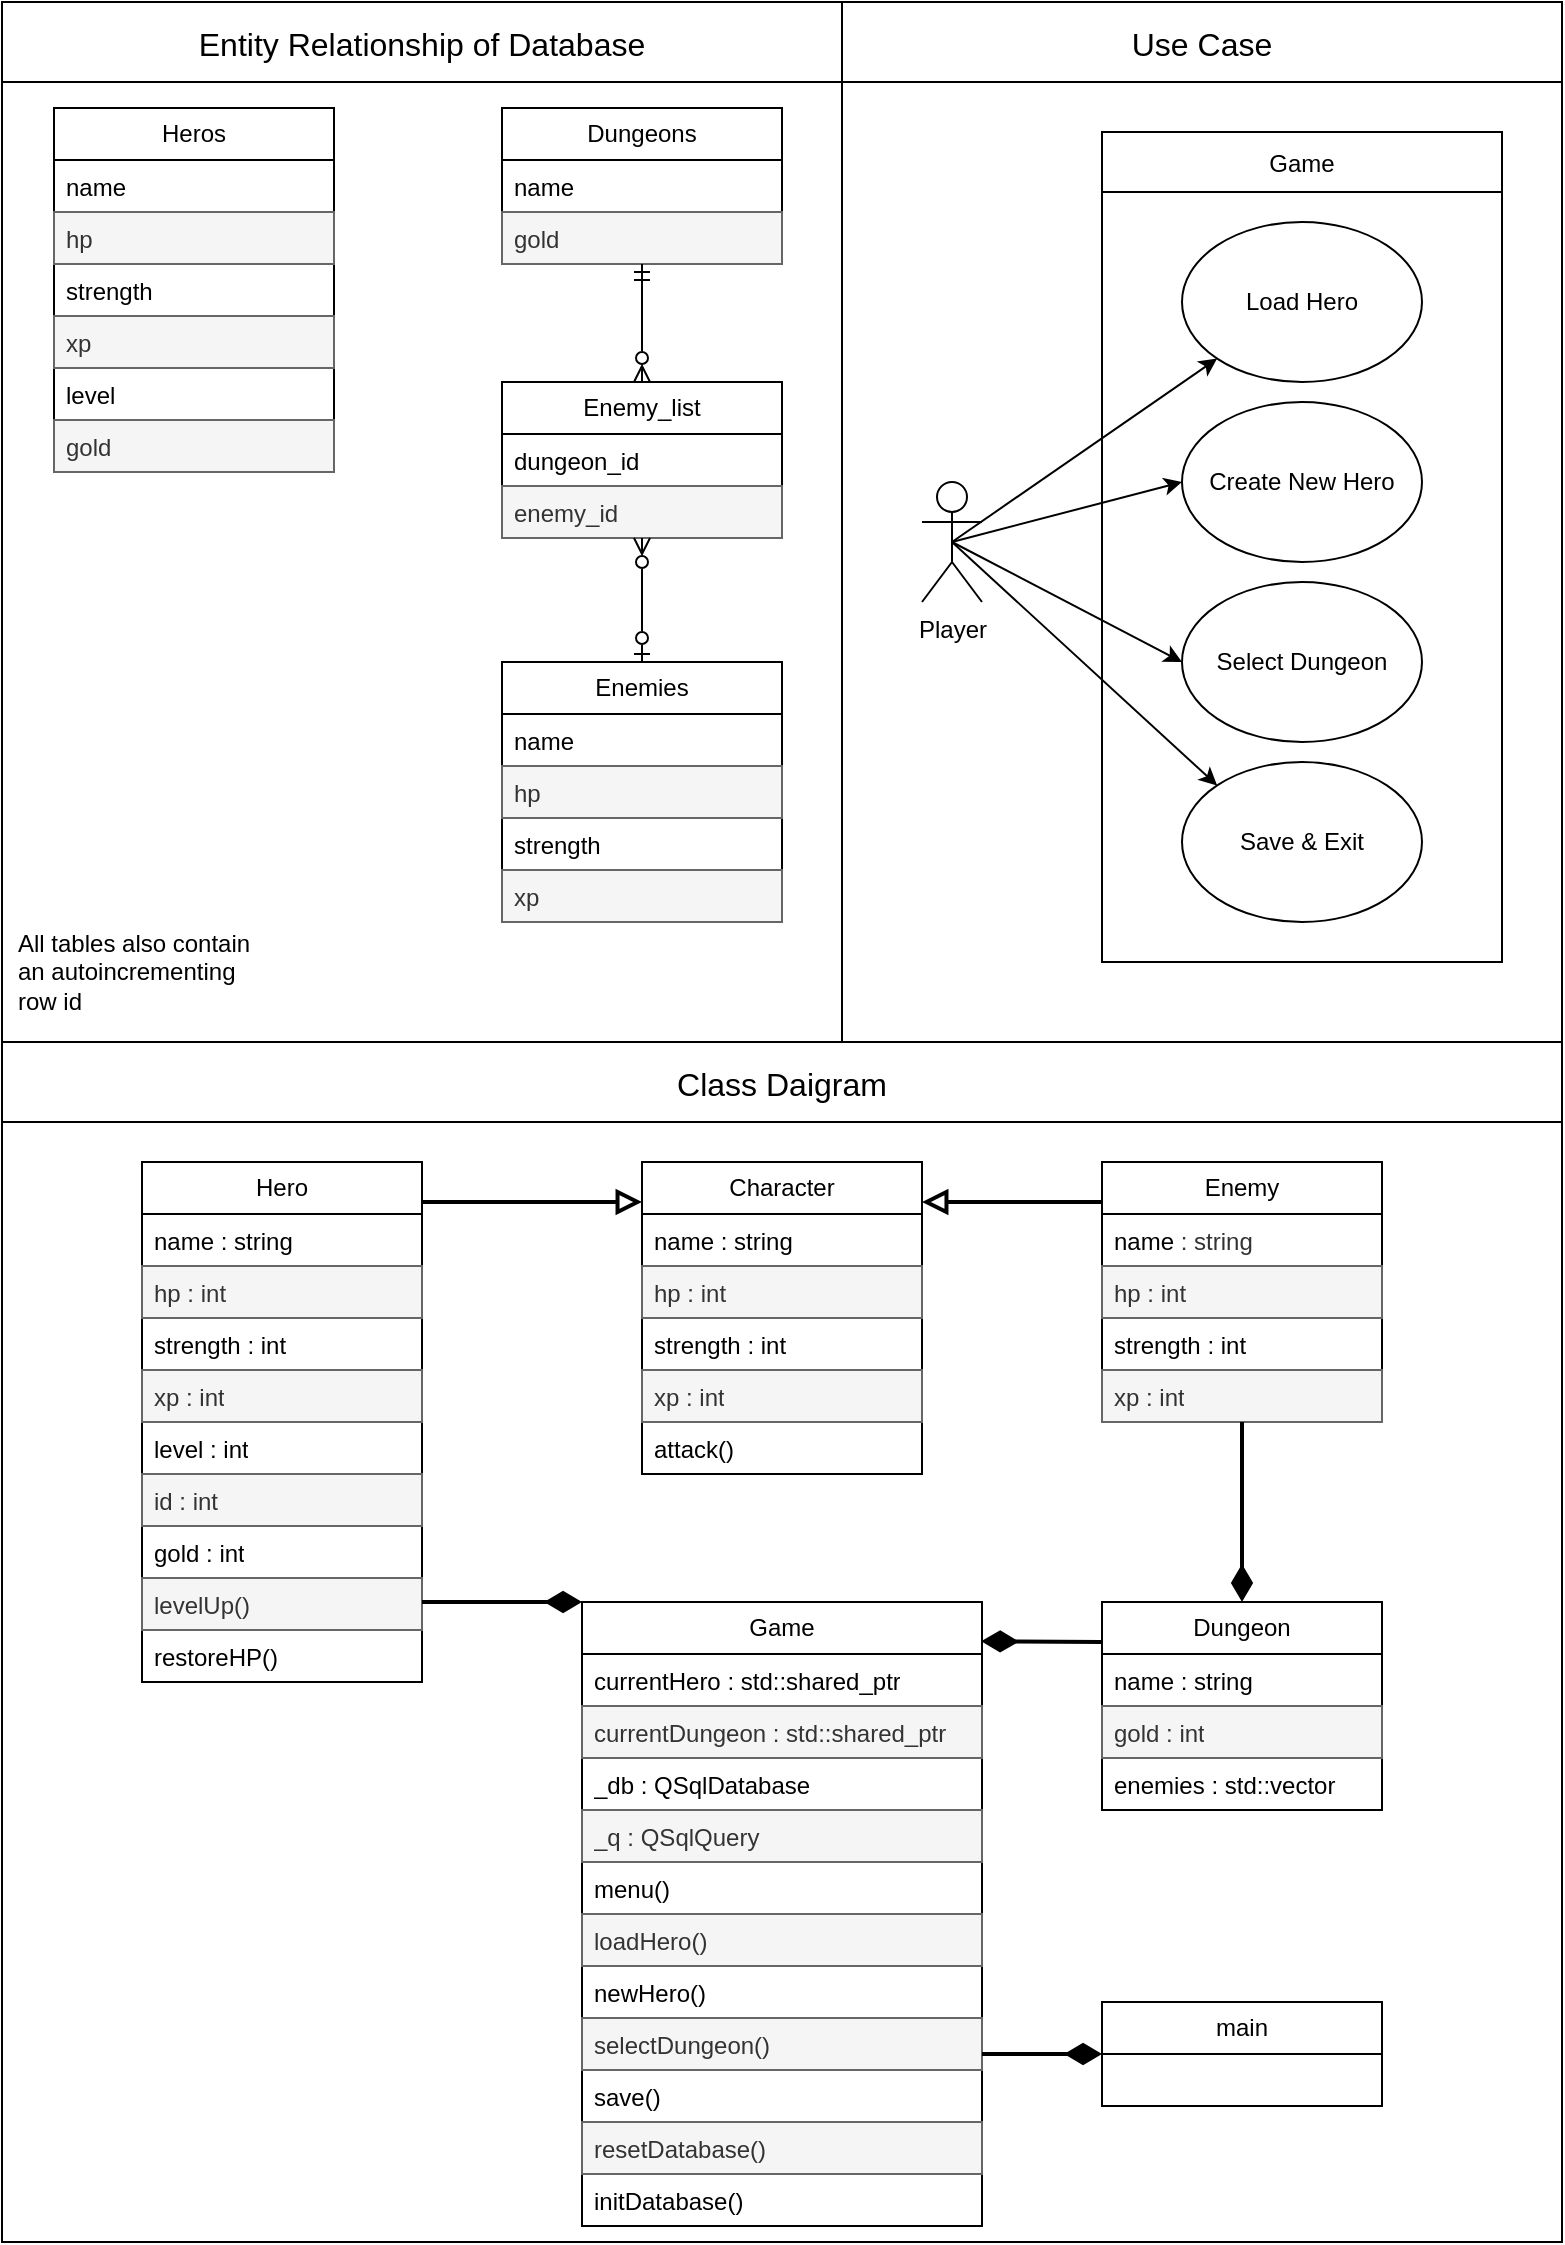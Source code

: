 <mxfile version="24.2.5" type="device">
  <diagram name="Page-1" id="b5b7bab2-c9e2-2cf4-8b2a-24fd1a2a6d21">
    <mxGraphModel dx="989" dy="619" grid="1" gridSize="10" guides="1" tooltips="1" connect="1" arrows="1" fold="1" page="1" pageScale="1" pageWidth="827" pageHeight="1169" background="none" math="0" shadow="0">
      <root>
        <mxCell id="0" />
        <mxCell id="1" parent="0" />
        <mxCell id="keCxKg6TDDwjZgesL6dW-48" value="Entity Relationship of Database" style="swimlane;startSize=40;fontStyle=0;fillColor=none;fontSize=16;" parent="1" vertex="1">
          <mxGeometry x="24" y="20" width="420" height="520" as="geometry">
            <mxRectangle x="60" y="50" width="140" height="30" as="alternateBounds" />
          </mxGeometry>
        </mxCell>
        <mxCell id="keCxKg6TDDwjZgesL6dW-62" value="Heros" style="swimlane;fontStyle=0;childLayout=stackLayout;horizontal=1;startSize=26;fillColor=none;horizontalStack=0;resizeParent=1;resizeParentMax=0;resizeLast=0;collapsible=1;marginBottom=0;whiteSpace=wrap;html=1;" parent="keCxKg6TDDwjZgesL6dW-48" vertex="1">
          <mxGeometry x="26" y="53" width="140" height="182" as="geometry">
            <mxRectangle x="57" y="50" width="100" height="30" as="alternateBounds" />
          </mxGeometry>
        </mxCell>
        <mxCell id="keCxKg6TDDwjZgesL6dW-63" value="name" style="text;strokeColor=none;fillColor=none;align=left;verticalAlign=top;spacingLeft=4;spacingRight=4;overflow=hidden;rotatable=0;points=[[0,0.5],[1,0.5]];portConstraint=eastwest;whiteSpace=wrap;html=1;" parent="keCxKg6TDDwjZgesL6dW-62" vertex="1">
          <mxGeometry y="26" width="140" height="26" as="geometry" />
        </mxCell>
        <mxCell id="keCxKg6TDDwjZgesL6dW-66" value="hp" style="text;strokeColor=#666666;fillColor=#f5f5f5;align=left;verticalAlign=top;spacingLeft=4;spacingRight=4;overflow=hidden;rotatable=0;points=[[0,0.5],[1,0.5]];portConstraint=eastwest;whiteSpace=wrap;html=1;fontColor=#333333;" parent="keCxKg6TDDwjZgesL6dW-62" vertex="1">
          <mxGeometry y="52" width="140" height="26" as="geometry" />
        </mxCell>
        <mxCell id="keCxKg6TDDwjZgesL6dW-67" value="strength" style="text;strokeColor=none;fillColor=none;align=left;verticalAlign=top;spacingLeft=4;spacingRight=4;overflow=hidden;rotatable=0;points=[[0,0.5],[1,0.5]];portConstraint=eastwest;whiteSpace=wrap;html=1;" parent="keCxKg6TDDwjZgesL6dW-62" vertex="1">
          <mxGeometry y="78" width="140" height="26" as="geometry" />
        </mxCell>
        <mxCell id="keCxKg6TDDwjZgesL6dW-64" value="xp" style="text;strokeColor=#666666;fillColor=#f5f5f5;align=left;verticalAlign=top;spacingLeft=4;spacingRight=4;overflow=hidden;rotatable=0;points=[[0,0.5],[1,0.5]];portConstraint=eastwest;whiteSpace=wrap;html=1;shadow=0;fontColor=#333333;" parent="keCxKg6TDDwjZgesL6dW-62" vertex="1">
          <mxGeometry y="104" width="140" height="26" as="geometry" />
        </mxCell>
        <mxCell id="keCxKg6TDDwjZgesL6dW-65" value="level" style="text;strokeColor=none;fillColor=none;align=left;verticalAlign=top;spacingLeft=4;spacingRight=4;overflow=hidden;rotatable=0;points=[[0,0.5],[1,0.5]];portConstraint=eastwest;whiteSpace=wrap;html=1;" parent="keCxKg6TDDwjZgesL6dW-62" vertex="1">
          <mxGeometry y="130" width="140" height="26" as="geometry" />
        </mxCell>
        <mxCell id="J_8SCp2FD8T-etfwv4nt-28" value="gold" style="text;strokeColor=#666666;fillColor=#f5f5f5;align=left;verticalAlign=top;spacingLeft=4;spacingRight=4;overflow=hidden;rotatable=0;points=[[0,0.5],[1,0.5]];portConstraint=eastwest;whiteSpace=wrap;html=1;fontColor=#333333;" vertex="1" parent="keCxKg6TDDwjZgesL6dW-62">
          <mxGeometry y="156" width="140" height="26" as="geometry" />
        </mxCell>
        <mxCell id="keCxKg6TDDwjZgesL6dW-68" value="Enemies" style="swimlane;fontStyle=0;childLayout=stackLayout;horizontal=1;startSize=26;horizontalStack=0;resizeParent=1;resizeParentMax=0;resizeLast=0;collapsible=1;marginBottom=0;whiteSpace=wrap;html=1;" parent="keCxKg6TDDwjZgesL6dW-48" vertex="1">
          <mxGeometry x="250" y="330" width="140" height="130" as="geometry">
            <mxRectangle x="240" y="240" width="100" height="30" as="alternateBounds" />
          </mxGeometry>
        </mxCell>
        <mxCell id="keCxKg6TDDwjZgesL6dW-69" value="name" style="text;align=left;verticalAlign=top;spacingLeft=4;spacingRight=4;overflow=hidden;rotatable=0;points=[[0,0.5],[1,0.5]];portConstraint=eastwest;whiteSpace=wrap;html=1;" parent="keCxKg6TDDwjZgesL6dW-68" vertex="1">
          <mxGeometry y="26" width="140" height="26" as="geometry" />
        </mxCell>
        <mxCell id="keCxKg6TDDwjZgesL6dW-70" value="hp" style="text;strokeColor=#666666;fillColor=#f5f5f5;align=left;verticalAlign=top;spacingLeft=4;spacingRight=4;overflow=hidden;rotatable=0;points=[[0,0.5],[1,0.5]];portConstraint=eastwest;whiteSpace=wrap;html=1;fontColor=#333333;" parent="keCxKg6TDDwjZgesL6dW-68" vertex="1">
          <mxGeometry y="52" width="140" height="26" as="geometry" />
        </mxCell>
        <mxCell id="keCxKg6TDDwjZgesL6dW-71" value="&lt;font color=&quot;#000000&quot;&gt;strength&lt;/font&gt;" style="text;strokeColor=none;fillColor=none;align=left;verticalAlign=top;spacingLeft=4;spacingRight=4;overflow=hidden;rotatable=0;points=[[0,0.5],[1,0.5]];portConstraint=eastwest;whiteSpace=wrap;html=1;fontColor=#333333;" parent="keCxKg6TDDwjZgesL6dW-68" vertex="1">
          <mxGeometry y="78" width="140" height="26" as="geometry" />
        </mxCell>
        <mxCell id="keCxKg6TDDwjZgesL6dW-72" value="xp" style="text;strokeColor=#666666;fillColor=#f5f5f5;align=left;verticalAlign=top;spacingLeft=4;spacingRight=4;overflow=hidden;rotatable=0;points=[[0,0.5],[1,0.5]];portConstraint=eastwest;whiteSpace=wrap;html=1;fontColor=#333333;" parent="keCxKg6TDDwjZgesL6dW-68" vertex="1">
          <mxGeometry y="104" width="140" height="26" as="geometry" />
        </mxCell>
        <mxCell id="dC71RjP6gdRrrfViqa-_-8" value="Dungeons" style="swimlane;fontStyle=0;childLayout=stackLayout;horizontal=1;startSize=26;fillColor=none;horizontalStack=0;resizeParent=1;resizeParentMax=0;resizeLast=0;collapsible=1;marginBottom=0;whiteSpace=wrap;html=1;" parent="keCxKg6TDDwjZgesL6dW-48" vertex="1">
          <mxGeometry x="250" y="53" width="140" height="78" as="geometry">
            <mxRectangle x="240" y="240" width="100" height="30" as="alternateBounds" />
          </mxGeometry>
        </mxCell>
        <mxCell id="dC71RjP6gdRrrfViqa-_-9" value="name" style="text;strokeColor=none;fillColor=none;align=left;verticalAlign=top;spacingLeft=4;spacingRight=4;overflow=hidden;rotatable=0;points=[[0,0.5],[1,0.5]];portConstraint=eastwest;whiteSpace=wrap;html=1;" parent="dC71RjP6gdRrrfViqa-_-8" vertex="1">
          <mxGeometry y="26" width="140" height="26" as="geometry" />
        </mxCell>
        <mxCell id="dC71RjP6gdRrrfViqa-_-10" value="gold" style="text;strokeColor=#666666;fillColor=#f5f5f5;align=left;verticalAlign=top;spacingLeft=4;spacingRight=4;overflow=hidden;rotatable=0;points=[[0,0.5],[1,0.5]];portConstraint=eastwest;whiteSpace=wrap;html=1;fontColor=#333333;" parent="dC71RjP6gdRrrfViqa-_-8" vertex="1">
          <mxGeometry y="52" width="140" height="26" as="geometry" />
        </mxCell>
        <mxCell id="J_8SCp2FD8T-etfwv4nt-16" value="Enemy_list" style="swimlane;fontStyle=0;childLayout=stackLayout;horizontal=1;startSize=26;fillColor=none;horizontalStack=0;resizeParent=1;resizeParentMax=0;resizeLast=0;collapsible=1;marginBottom=0;whiteSpace=wrap;html=1;" vertex="1" parent="keCxKg6TDDwjZgesL6dW-48">
          <mxGeometry x="250" y="190" width="140" height="78" as="geometry">
            <mxRectangle x="240" y="240" width="100" height="30" as="alternateBounds" />
          </mxGeometry>
        </mxCell>
        <mxCell id="J_8SCp2FD8T-etfwv4nt-17" value="dungeon_id" style="text;strokeColor=none;fillColor=none;align=left;verticalAlign=top;spacingLeft=4;spacingRight=4;overflow=hidden;rotatable=0;points=[[0,0.5],[1,0.5]];portConstraint=eastwest;whiteSpace=wrap;html=1;" vertex="1" parent="J_8SCp2FD8T-etfwv4nt-16">
          <mxGeometry y="26" width="140" height="26" as="geometry" />
        </mxCell>
        <mxCell id="J_8SCp2FD8T-etfwv4nt-18" value="enemy_id" style="text;strokeColor=#666666;fillColor=#f5f5f5;align=left;verticalAlign=top;spacingLeft=4;spacingRight=4;overflow=hidden;rotatable=0;points=[[0,0.5],[1,0.5]];portConstraint=eastwest;whiteSpace=wrap;html=1;fontColor=#333333;" vertex="1" parent="J_8SCp2FD8T-etfwv4nt-16">
          <mxGeometry y="52" width="140" height="26" as="geometry" />
        </mxCell>
        <mxCell id="J_8SCp2FD8T-etfwv4nt-20" value="" style="endArrow=ERzeroToMany;html=1;rounded=0;startArrow=ERmandOne;startFill=0;endFill=0;" edge="1" parent="keCxKg6TDDwjZgesL6dW-48" source="dC71RjP6gdRrrfViqa-_-8" target="J_8SCp2FD8T-etfwv4nt-16">
          <mxGeometry width="50" height="50" relative="1" as="geometry">
            <mxPoint x="296" y="290" as="sourcePoint" />
            <mxPoint x="346" y="240" as="targetPoint" />
          </mxGeometry>
        </mxCell>
        <mxCell id="J_8SCp2FD8T-etfwv4nt-23" value="" style="endArrow=ERzeroToMany;html=1;rounded=0;startArrow=ERzeroToOne;startFill=0;endFill=0;" edge="1" parent="keCxKg6TDDwjZgesL6dW-48" source="keCxKg6TDDwjZgesL6dW-68" target="J_8SCp2FD8T-etfwv4nt-16">
          <mxGeometry width="50" height="50" relative="1" as="geometry">
            <mxPoint x="156" y="340" as="sourcePoint" />
            <mxPoint x="206" y="290" as="targetPoint" />
          </mxGeometry>
        </mxCell>
        <mxCell id="J_8SCp2FD8T-etfwv4nt-25" value="All tables also contain an autoincrementing row id&amp;nbsp;" style="text;html=1;align=left;verticalAlign=middle;whiteSpace=wrap;rounded=0;" vertex="1" parent="keCxKg6TDDwjZgesL6dW-48">
          <mxGeometry x="6" y="460" width="124" height="50" as="geometry" />
        </mxCell>
        <mxCell id="keCxKg6TDDwjZgesL6dW-76" value="Use Case" style="swimlane;startSize=40;fontStyle=0;fillColor=none;fontSize=16;" parent="1" vertex="1">
          <mxGeometry x="444" y="20" width="360" height="520" as="geometry" />
        </mxCell>
        <mxCell id="keCxKg6TDDwjZgesL6dW-45" value="Game" style="swimlane;startSize=30;fontStyle=0;fillColor=none;" parent="keCxKg6TDDwjZgesL6dW-76" vertex="1">
          <mxGeometry x="130" y="65" width="200" height="415" as="geometry">
            <mxRectangle x="130" y="65" width="70" height="30" as="alternateBounds" />
          </mxGeometry>
        </mxCell>
        <mxCell id="keCxKg6TDDwjZgesL6dW-46" value="Load Hero&lt;span style=&quot;color: rgba(0, 0, 0, 0); font-family: monospace; font-size: 0px; text-align: start; text-wrap: nowrap;&quot;&gt;%3CmxGraphModel%3E%3Croot%3E%3CmxCell%20id%3D%220%22%2F%3E%3CmxCell%20id%3D%221%22%20parent%3D%220%22%2F%3E%3CmxCell%20id%3D%222%22%20value%3D%22Game%22%20style%3D%22swimlane%3BstartSize%3D30%3BfontStyle%3D0%3BfillColor%3Dnone%3B%22%20vertex%3D%221%22%20parent%3D%221%22%3E%3CmxGeometry%20x%3D%2287%22%20y%3D%22320%22%20width%3D%22260%22%20height%3D%22410%22%20as%3D%22geometry%22%2F%3E%3C%2FmxCell%3E%3CmxCell%20id%3D%223%22%20value%3D%22%22%20style%3D%22ellipse%3BwhiteSpace%3Dwrap%3Bhtml%3D1%3B%22%20vertex%3D%221%22%20parent%3D%222%22%3E%3CmxGeometry%20x%3D%2240%22%20y%3D%2240%22%20width%3D%22120%22%20height%3D%2280%22%20as%3D%22geometry%22%2F%3E%3C%2FmxCell%3E%3CmxCell%20id%3D%224%22%20value%3D%22%22%20style%3D%22swimlane%3BstartSize%3D0%3B%22%20vertex%3D%221%22%20parent%3D%222%22%3E%3CmxGeometry%20x%3D%22-60%22%20y%3D%22-20%22%20width%3D%22390%22%20height%3D%22540%22%20as%3D%22geometry%22%2F%3E%3C%2FmxCell%3E%3C%2Froot%3E%3C%2FmxGraphModel%3E&lt;/span&gt;" style="ellipse;whiteSpace=wrap;html=1;" parent="keCxKg6TDDwjZgesL6dW-45" vertex="1">
          <mxGeometry x="40" y="45" width="120" height="80" as="geometry" />
        </mxCell>
        <mxCell id="keCxKg6TDDwjZgesL6dW-77" value="Create New Hero" style="ellipse;whiteSpace=wrap;html=1;" parent="keCxKg6TDDwjZgesL6dW-45" vertex="1">
          <mxGeometry x="40" y="135" width="120" height="80" as="geometry" />
        </mxCell>
        <mxCell id="keCxKg6TDDwjZgesL6dW-78" value="Select Dungeon" style="ellipse;whiteSpace=wrap;html=1;" parent="keCxKg6TDDwjZgesL6dW-45" vertex="1">
          <mxGeometry x="40" y="225" width="120" height="80" as="geometry" />
        </mxCell>
        <mxCell id="keCxKg6TDDwjZgesL6dW-79" value="Save &amp;amp; Exit" style="ellipse;whiteSpace=wrap;html=1;" parent="keCxKg6TDDwjZgesL6dW-45" vertex="1">
          <mxGeometry x="40" y="315" width="120" height="80" as="geometry" />
        </mxCell>
        <mxCell id="keCxKg6TDDwjZgesL6dW-44" value="Player" style="shape=umlActor;verticalLabelPosition=bottom;verticalAlign=top;html=1;" parent="keCxKg6TDDwjZgesL6dW-76" vertex="1">
          <mxGeometry x="40" y="240" width="30" height="60" as="geometry" />
        </mxCell>
        <mxCell id="keCxKg6TDDwjZgesL6dW-81" value="" style="endArrow=classic;html=1;rounded=0;exitX=0.5;exitY=0.5;exitDx=0;exitDy=0;exitPerimeter=0;entryX=0;entryY=1;entryDx=0;entryDy=0;" parent="keCxKg6TDDwjZgesL6dW-76" source="keCxKg6TDDwjZgesL6dW-44" target="keCxKg6TDDwjZgesL6dW-46" edge="1">
          <mxGeometry width="50" height="50" relative="1" as="geometry">
            <mxPoint x="130" y="270" as="sourcePoint" />
            <mxPoint x="180" y="220" as="targetPoint" />
          </mxGeometry>
        </mxCell>
        <mxCell id="keCxKg6TDDwjZgesL6dW-82" value="" style="endArrow=classic;html=1;rounded=0;exitX=0.5;exitY=0.5;exitDx=0;exitDy=0;exitPerimeter=0;entryX=0;entryY=0.5;entryDx=0;entryDy=0;" parent="keCxKg6TDDwjZgesL6dW-76" source="keCxKg6TDDwjZgesL6dW-44" target="keCxKg6TDDwjZgesL6dW-77" edge="1">
          <mxGeometry width="50" height="50" relative="1" as="geometry">
            <mxPoint x="30" y="351" as="sourcePoint" />
            <mxPoint x="153" y="294" as="targetPoint" />
          </mxGeometry>
        </mxCell>
        <mxCell id="keCxKg6TDDwjZgesL6dW-83" value="" style="endArrow=classic;html=1;rounded=0;exitX=0.5;exitY=0.5;exitDx=0;exitDy=0;exitPerimeter=0;entryX=0;entryY=0.5;entryDx=0;entryDy=0;" parent="keCxKg6TDDwjZgesL6dW-76" source="keCxKg6TDDwjZgesL6dW-44" target="keCxKg6TDDwjZgesL6dW-78" edge="1">
          <mxGeometry width="50" height="50" relative="1" as="geometry">
            <mxPoint x="75" y="245" as="sourcePoint" />
            <mxPoint x="180" y="250" as="targetPoint" />
          </mxGeometry>
        </mxCell>
        <mxCell id="keCxKg6TDDwjZgesL6dW-84" value="" style="endArrow=classic;html=1;rounded=0;exitX=0.5;exitY=0.5;exitDx=0;exitDy=0;exitPerimeter=0;entryX=0;entryY=0;entryDx=0;entryDy=0;" parent="keCxKg6TDDwjZgesL6dW-76" source="keCxKg6TDDwjZgesL6dW-44" target="keCxKg6TDDwjZgesL6dW-79" edge="1">
          <mxGeometry width="50" height="50" relative="1" as="geometry">
            <mxPoint x="85" y="255" as="sourcePoint" />
            <mxPoint x="190" y="260" as="targetPoint" />
          </mxGeometry>
        </mxCell>
        <mxCell id="keCxKg6TDDwjZgesL6dW-85" value="Class Daigram" style="swimlane;startSize=40;fontStyle=0;fontSize=16;" parent="1" vertex="1">
          <mxGeometry x="24" y="540" width="780" height="600" as="geometry" />
        </mxCell>
        <mxCell id="keCxKg6TDDwjZgesL6dW-87" value="Hero" style="swimlane;fontStyle=0;childLayout=stackLayout;horizontal=1;startSize=26;fillColor=none;horizontalStack=0;resizeParent=1;resizeParentMax=0;resizeLast=0;collapsible=1;marginBottom=0;whiteSpace=wrap;html=1;" parent="keCxKg6TDDwjZgesL6dW-85" vertex="1">
          <mxGeometry x="70" y="60" width="140" height="260" as="geometry">
            <mxRectangle x="57" y="50" width="100" height="30" as="alternateBounds" />
          </mxGeometry>
        </mxCell>
        <mxCell id="keCxKg6TDDwjZgesL6dW-88" value="name : string" style="text;strokeColor=none;fillColor=none;align=left;verticalAlign=top;spacingLeft=4;spacingRight=4;overflow=hidden;rotatable=0;points=[[0,0.5],[1,0.5]];portConstraint=eastwest;whiteSpace=wrap;html=1;" parent="keCxKg6TDDwjZgesL6dW-87" vertex="1">
          <mxGeometry y="26" width="140" height="26" as="geometry" />
        </mxCell>
        <mxCell id="keCxKg6TDDwjZgesL6dW-91" value="hp : int" style="text;strokeColor=#666666;fillColor=#f5f5f5;align=left;verticalAlign=top;spacingLeft=4;spacingRight=4;overflow=hidden;rotatable=0;points=[[0,0.5],[1,0.5]];portConstraint=eastwest;whiteSpace=wrap;html=1;fontColor=#333333;" parent="keCxKg6TDDwjZgesL6dW-87" vertex="1">
          <mxGeometry y="52" width="140" height="26" as="geometry" />
        </mxCell>
        <mxCell id="keCxKg6TDDwjZgesL6dW-92" value="strength&amp;nbsp;: int" style="text;align=left;verticalAlign=top;spacingLeft=4;spacingRight=4;overflow=hidden;rotatable=0;points=[[0,0.5],[1,0.5]];portConstraint=eastwest;whiteSpace=wrap;html=1;" parent="keCxKg6TDDwjZgesL6dW-87" vertex="1">
          <mxGeometry y="78" width="140" height="26" as="geometry" />
        </mxCell>
        <mxCell id="keCxKg6TDDwjZgesL6dW-89" value="xp : int" style="text;strokeColor=#666666;fillColor=#f5f5f5;align=left;verticalAlign=top;spacingLeft=4;spacingRight=4;overflow=hidden;rotatable=0;points=[[0,0.5],[1,0.5]];portConstraint=eastwest;whiteSpace=wrap;html=1;shadow=0;fontColor=#333333;" parent="keCxKg6TDDwjZgesL6dW-87" vertex="1">
          <mxGeometry y="104" width="140" height="26" as="geometry" />
        </mxCell>
        <mxCell id="keCxKg6TDDwjZgesL6dW-90" value="level&amp;nbsp;: int" style="text;align=left;verticalAlign=top;spacingLeft=4;spacingRight=4;overflow=hidden;rotatable=0;points=[[0,0.5],[1,0.5]];portConstraint=eastwest;whiteSpace=wrap;html=1;" parent="keCxKg6TDDwjZgesL6dW-87" vertex="1">
          <mxGeometry y="130" width="140" height="26" as="geometry" />
        </mxCell>
        <mxCell id="J_8SCp2FD8T-etfwv4nt-27" value="id : int" style="text;align=left;verticalAlign=top;spacingLeft=4;spacingRight=4;overflow=hidden;rotatable=0;points=[[0,0.5],[1,0.5]];portConstraint=eastwest;whiteSpace=wrap;html=1;fillColor=#f5f5f5;fontColor=#333333;strokeColor=#666666;" vertex="1" parent="keCxKg6TDDwjZgesL6dW-87">
          <mxGeometry y="156" width="140" height="26" as="geometry" />
        </mxCell>
        <mxCell id="J_8SCp2FD8T-etfwv4nt-26" value="gold : int" style="text;align=left;verticalAlign=top;spacingLeft=4;spacingRight=4;overflow=hidden;rotatable=0;points=[[0,0.5],[1,0.5]];portConstraint=eastwest;whiteSpace=wrap;html=1;" vertex="1" parent="keCxKg6TDDwjZgesL6dW-87">
          <mxGeometry y="182" width="140" height="26" as="geometry" />
        </mxCell>
        <mxCell id="dC71RjP6gdRrrfViqa-_-55" value="levelUp()" style="text;strokeColor=#666666;fillColor=#f5f5f5;align=left;verticalAlign=top;spacingLeft=4;spacingRight=4;overflow=hidden;rotatable=0;points=[[0,0.5],[1,0.5]];portConstraint=eastwest;whiteSpace=wrap;html=1;fontColor=#333333;" parent="keCxKg6TDDwjZgesL6dW-87" vertex="1">
          <mxGeometry y="208" width="140" height="26" as="geometry" />
        </mxCell>
        <mxCell id="dC71RjP6gdRrrfViqa-_-56" value="restoreHP()" style="text;align=left;verticalAlign=top;spacingLeft=4;spacingRight=4;overflow=hidden;rotatable=0;points=[[0,0.5],[1,0.5]];portConstraint=eastwest;whiteSpace=wrap;html=1;" parent="keCxKg6TDDwjZgesL6dW-87" vertex="1">
          <mxGeometry y="234" width="140" height="26" as="geometry" />
        </mxCell>
        <mxCell id="keCxKg6TDDwjZgesL6dW-93" value="Enemy" style="swimlane;fontStyle=0;childLayout=stackLayout;horizontal=1;startSize=26;fillColor=none;horizontalStack=0;resizeParent=1;resizeParentMax=0;resizeLast=0;collapsible=1;marginBottom=0;whiteSpace=wrap;html=1;" parent="keCxKg6TDDwjZgesL6dW-85" vertex="1">
          <mxGeometry x="550" y="60" width="140" height="130" as="geometry">
            <mxRectangle x="240" y="240" width="100" height="30" as="alternateBounds" />
          </mxGeometry>
        </mxCell>
        <mxCell id="keCxKg6TDDwjZgesL6dW-94" value="name &lt;font color=&quot;#333333&quot;&gt;: string&lt;/font&gt;" style="text;align=left;verticalAlign=top;spacingLeft=4;spacingRight=4;overflow=hidden;rotatable=0;points=[[0,0.5],[1,0.5]];portConstraint=eastwest;whiteSpace=wrap;html=1;" parent="keCxKg6TDDwjZgesL6dW-93" vertex="1">
          <mxGeometry y="26" width="140" height="26" as="geometry" />
        </mxCell>
        <mxCell id="keCxKg6TDDwjZgesL6dW-95" value="hp : int" style="text;strokeColor=#666666;fillColor=#f5f5f5;align=left;verticalAlign=top;spacingLeft=4;spacingRight=4;overflow=hidden;rotatable=0;points=[[0,0.5],[1,0.5]];portConstraint=eastwest;whiteSpace=wrap;html=1;fontColor=#333333;" parent="keCxKg6TDDwjZgesL6dW-93" vertex="1">
          <mxGeometry y="52" width="140" height="26" as="geometry" />
        </mxCell>
        <mxCell id="keCxKg6TDDwjZgesL6dW-96" value="strength : int" style="text;align=left;verticalAlign=top;spacingLeft=4;spacingRight=4;overflow=hidden;rotatable=0;points=[[0,0.5],[1,0.5]];portConstraint=eastwest;whiteSpace=wrap;html=1;" parent="keCxKg6TDDwjZgesL6dW-93" vertex="1">
          <mxGeometry y="78" width="140" height="26" as="geometry" />
        </mxCell>
        <mxCell id="keCxKg6TDDwjZgesL6dW-97" value="xp : int" style="text;strokeColor=#666666;fillColor=#f5f5f5;align=left;verticalAlign=top;spacingLeft=4;spacingRight=4;overflow=hidden;rotatable=0;points=[[0,0.5],[1,0.5]];portConstraint=eastwest;whiteSpace=wrap;html=1;fontColor=#333333;" parent="keCxKg6TDDwjZgesL6dW-93" vertex="1">
          <mxGeometry y="104" width="140" height="26" as="geometry" />
        </mxCell>
        <mxCell id="keCxKg6TDDwjZgesL6dW-121" style="edgeStyle=orthogonalEdgeStyle;rounded=0;orthogonalLoop=1;jettySize=auto;html=1;strokeWidth=2;endSize=13;startArrow=none;startFill=0;endArrow=diamondThin;endFill=1;" parent="keCxKg6TDDwjZgesL6dW-85" source="keCxKg6TDDwjZgesL6dW-87" target="keCxKg6TDDwjZgesL6dW-101" edge="1">
          <mxGeometry relative="1" as="geometry">
            <Array as="points">
              <mxPoint x="140" y="300" />
            </Array>
          </mxGeometry>
        </mxCell>
        <mxCell id="keCxKg6TDDwjZgesL6dW-101" value="Game" style="swimlane;fontStyle=0;childLayout=stackLayout;horizontal=1;startSize=26;fillColor=none;horizontalStack=0;resizeParent=1;resizeParentMax=0;resizeLast=0;collapsible=1;marginBottom=0;whiteSpace=wrap;html=1;" parent="keCxKg6TDDwjZgesL6dW-85" vertex="1">
          <mxGeometry x="290" y="280" width="200" height="312" as="geometry">
            <mxRectangle x="240" y="240" width="100" height="30" as="alternateBounds" />
          </mxGeometry>
        </mxCell>
        <mxCell id="dC71RjP6gdRrrfViqa-_-58" value="currentHero : std::shared_ptr" style="text;align=left;verticalAlign=top;spacingLeft=4;spacingRight=4;overflow=hidden;rotatable=0;points=[[0,0.5],[1,0.5]];portConstraint=eastwest;whiteSpace=wrap;html=1;" parent="keCxKg6TDDwjZgesL6dW-101" vertex="1">
          <mxGeometry y="26" width="200" height="26" as="geometry" />
        </mxCell>
        <mxCell id="dC71RjP6gdRrrfViqa-_-61" value="currentDungeon : std::shared_ptr" style="text;align=left;verticalAlign=top;spacingLeft=4;spacingRight=4;overflow=hidden;rotatable=0;points=[[0,0.5],[1,0.5]];portConstraint=eastwest;whiteSpace=wrap;html=1;fillColor=#f5f5f5;fontColor=#333333;strokeColor=#666666;" parent="keCxKg6TDDwjZgesL6dW-101" vertex="1">
          <mxGeometry y="52" width="200" height="26" as="geometry" />
        </mxCell>
        <mxCell id="dC71RjP6gdRrrfViqa-_-59" value="_db : QSqlDatabase" style="text;align=left;verticalAlign=top;spacingLeft=4;spacingRight=4;overflow=hidden;rotatable=0;points=[[0,0.5],[1,0.5]];portConstraint=eastwest;whiteSpace=wrap;html=1;" parent="keCxKg6TDDwjZgesL6dW-101" vertex="1">
          <mxGeometry y="78" width="200" height="26" as="geometry" />
        </mxCell>
        <mxCell id="dC71RjP6gdRrrfViqa-_-60" value="_q : QSqlQuery" style="text;align=left;verticalAlign=top;spacingLeft=4;spacingRight=4;overflow=hidden;rotatable=0;points=[[0,0.5],[1,0.5]];portConstraint=eastwest;whiteSpace=wrap;html=1;fillColor=#f5f5f5;fontColor=#333333;strokeColor=#666666;" parent="keCxKg6TDDwjZgesL6dW-101" vertex="1">
          <mxGeometry y="104" width="200" height="26" as="geometry" />
        </mxCell>
        <mxCell id="dC71RjP6gdRrrfViqa-_-57" value="menu()" style="text;align=left;verticalAlign=top;spacingLeft=4;spacingRight=4;overflow=hidden;rotatable=0;points=[[0,0.5],[1,0.5]];portConstraint=eastwest;whiteSpace=wrap;html=1;" parent="keCxKg6TDDwjZgesL6dW-101" vertex="1">
          <mxGeometry y="130" width="200" height="26" as="geometry" />
        </mxCell>
        <mxCell id="keCxKg6TDDwjZgesL6dW-102" value="loadHero()" style="text;align=left;verticalAlign=top;spacingLeft=4;spacingRight=4;overflow=hidden;rotatable=0;points=[[0,0.5],[1,0.5]];portConstraint=eastwest;whiteSpace=wrap;html=1;fillColor=#f5f5f5;fontColor=#333333;strokeColor=#666666;" parent="keCxKg6TDDwjZgesL6dW-101" vertex="1">
          <mxGeometry y="156" width="200" height="26" as="geometry" />
        </mxCell>
        <mxCell id="keCxKg6TDDwjZgesL6dW-103" value="newHero()" style="text;align=left;verticalAlign=top;spacingLeft=4;spacingRight=4;overflow=hidden;rotatable=0;points=[[0,0.5],[1,0.5]];portConstraint=eastwest;whiteSpace=wrap;html=1;" parent="keCxKg6TDDwjZgesL6dW-101" vertex="1">
          <mxGeometry y="182" width="200" height="26" as="geometry" />
        </mxCell>
        <mxCell id="keCxKg6TDDwjZgesL6dW-104" value="selectDungeon()" style="text;align=left;verticalAlign=top;spacingLeft=4;spacingRight=4;overflow=hidden;rotatable=0;points=[[0,0.5],[1,0.5]];portConstraint=eastwest;whiteSpace=wrap;html=1;fillColor=#f5f5f5;fontColor=#333333;strokeColor=#666666;" parent="keCxKg6TDDwjZgesL6dW-101" vertex="1">
          <mxGeometry y="208" width="200" height="26" as="geometry" />
        </mxCell>
        <mxCell id="keCxKg6TDDwjZgesL6dW-105" value="save()" style="text;align=left;verticalAlign=top;spacingLeft=4;spacingRight=4;overflow=hidden;rotatable=0;points=[[0,0.5],[1,0.5]];portConstraint=eastwest;whiteSpace=wrap;html=1;" parent="keCxKg6TDDwjZgesL6dW-101" vertex="1">
          <mxGeometry y="234" width="200" height="26" as="geometry" />
        </mxCell>
        <mxCell id="J_8SCp2FD8T-etfwv4nt-9" value="resetDatabase()" style="text;align=left;verticalAlign=top;spacingLeft=4;spacingRight=4;overflow=hidden;rotatable=0;points=[[0,0.5],[1,0.5]];portConstraint=eastwest;whiteSpace=wrap;html=1;fillColor=#f5f5f5;fontColor=#333333;strokeColor=#666666;" vertex="1" parent="keCxKg6TDDwjZgesL6dW-101">
          <mxGeometry y="260" width="200" height="26" as="geometry" />
        </mxCell>
        <mxCell id="J_8SCp2FD8T-etfwv4nt-8" value="initDatabase()" style="text;align=left;verticalAlign=top;spacingLeft=4;spacingRight=4;overflow=hidden;rotatable=0;points=[[0,0.5],[1,0.5]];portConstraint=eastwest;whiteSpace=wrap;html=1;" vertex="1" parent="keCxKg6TDDwjZgesL6dW-101">
          <mxGeometry y="286" width="200" height="26" as="geometry" />
        </mxCell>
        <mxCell id="keCxKg6TDDwjZgesL6dW-113" style="edgeStyle=orthogonalEdgeStyle;rounded=0;orthogonalLoop=1;jettySize=auto;html=1;endArrow=none;endFill=0;strokeWidth=2;startArrow=diamondThin;startFill=1;startSize=13;" parent="keCxKg6TDDwjZgesL6dW-85" source="keCxKg6TDDwjZgesL6dW-122" target="keCxKg6TDDwjZgesL6dW-101" edge="1">
          <mxGeometry relative="1" as="geometry">
            <mxPoint x="413" y="505" as="sourcePoint" />
            <mxPoint x="427" y="505" as="targetPoint" />
            <Array as="points">
              <mxPoint x="506" y="506" />
              <mxPoint x="506" y="506" />
            </Array>
          </mxGeometry>
        </mxCell>
        <mxCell id="keCxKg6TDDwjZgesL6dW-119" style="edgeStyle=orthogonalEdgeStyle;rounded=0;orthogonalLoop=1;jettySize=auto;html=1;endArrow=block;endFill=0;strokeWidth=2;endSize=8;" parent="keCxKg6TDDwjZgesL6dW-85" source="keCxKg6TDDwjZgesL6dW-87" target="keCxKg6TDDwjZgesL6dW-114" edge="1">
          <mxGeometry relative="1" as="geometry">
            <mxPoint x="300" y="110" as="targetPoint" />
            <Array as="points">
              <mxPoint x="290" y="80" />
              <mxPoint x="290" y="80" />
            </Array>
          </mxGeometry>
        </mxCell>
        <mxCell id="keCxKg6TDDwjZgesL6dW-120" style="edgeStyle=orthogonalEdgeStyle;rounded=0;orthogonalLoop=1;jettySize=auto;html=1;endArrow=block;endFill=0;strokeWidth=2;endSize=8;" parent="keCxKg6TDDwjZgesL6dW-85" source="keCxKg6TDDwjZgesL6dW-93" target="keCxKg6TDDwjZgesL6dW-114" edge="1">
          <mxGeometry relative="1" as="geometry">
            <mxPoint x="480" y="110" as="targetPoint" />
            <Array as="points">
              <mxPoint x="490" y="80" />
              <mxPoint x="490" y="80" />
            </Array>
          </mxGeometry>
        </mxCell>
        <mxCell id="keCxKg6TDDwjZgesL6dW-114" value="Character" style="swimlane;fontStyle=0;childLayout=stackLayout;horizontal=1;startSize=26;fillColor=none;horizontalStack=0;resizeParent=1;resizeParentMax=0;resizeLast=0;collapsible=1;marginBottom=0;whiteSpace=wrap;html=1;" parent="keCxKg6TDDwjZgesL6dW-85" vertex="1">
          <mxGeometry x="320" y="60" width="140" height="156" as="geometry">
            <mxRectangle x="240" y="240" width="100" height="30" as="alternateBounds" />
          </mxGeometry>
        </mxCell>
        <mxCell id="keCxKg6TDDwjZgesL6dW-115" value="name : string" style="text;align=left;verticalAlign=top;spacingLeft=4;spacingRight=4;overflow=hidden;rotatable=0;points=[[0,0.5],[1,0.5]];portConstraint=eastwest;whiteSpace=wrap;html=1;" parent="keCxKg6TDDwjZgesL6dW-114" vertex="1">
          <mxGeometry y="26" width="140" height="26" as="geometry" />
        </mxCell>
        <mxCell id="keCxKg6TDDwjZgesL6dW-116" value="hp : int" style="text;strokeColor=#666666;fillColor=#f5f5f5;align=left;verticalAlign=top;spacingLeft=4;spacingRight=4;overflow=hidden;rotatable=0;points=[[0,0.5],[1,0.5]];portConstraint=eastwest;whiteSpace=wrap;html=1;fontColor=#333333;" parent="keCxKg6TDDwjZgesL6dW-114" vertex="1">
          <mxGeometry y="52" width="140" height="26" as="geometry" />
        </mxCell>
        <mxCell id="keCxKg6TDDwjZgesL6dW-117" value="strength : int" style="text;align=left;verticalAlign=top;spacingLeft=4;spacingRight=4;overflow=hidden;rotatable=0;points=[[0,0.5],[1,0.5]];portConstraint=eastwest;whiteSpace=wrap;html=1;" parent="keCxKg6TDDwjZgesL6dW-114" vertex="1">
          <mxGeometry y="78" width="140" height="26" as="geometry" />
        </mxCell>
        <mxCell id="J_8SCp2FD8T-etfwv4nt-12" value="xp : int" style="text;align=left;verticalAlign=top;spacingLeft=4;spacingRight=4;overflow=hidden;rotatable=0;points=[[0,0.5],[1,0.5]];portConstraint=eastwest;whiteSpace=wrap;html=1;fillColor=#f5f5f5;fontColor=#333333;strokeColor=#666666;" vertex="1" parent="keCxKg6TDDwjZgesL6dW-114">
          <mxGeometry y="104" width="140" height="26" as="geometry" />
        </mxCell>
        <mxCell id="dC71RjP6gdRrrfViqa-_-1" value="attack()" style="text;align=left;verticalAlign=top;spacingLeft=4;spacingRight=4;overflow=hidden;rotatable=0;points=[[0,0.5],[1,0.5]];portConstraint=eastwest;whiteSpace=wrap;html=1;" parent="keCxKg6TDDwjZgesL6dW-114" vertex="1">
          <mxGeometry y="130" width="140" height="26" as="geometry" />
        </mxCell>
        <mxCell id="keCxKg6TDDwjZgesL6dW-122" value="main" style="swimlane;fontStyle=0;childLayout=stackLayout;horizontal=1;startSize=26;fillColor=none;horizontalStack=0;resizeParent=1;resizeParentMax=0;resizeLast=0;collapsible=1;marginBottom=0;whiteSpace=wrap;html=1;" parent="keCxKg6TDDwjZgesL6dW-85" vertex="1">
          <mxGeometry x="550" y="480" width="140" height="52" as="geometry">
            <mxRectangle x="240" y="240" width="100" height="30" as="alternateBounds" />
          </mxGeometry>
        </mxCell>
        <mxCell id="keCxKg6TDDwjZgesL6dW-125" value="&amp;nbsp;" style="text;strokeColor=none;fillColor=none;align=left;verticalAlign=top;spacingLeft=4;spacingRight=4;overflow=hidden;rotatable=0;points=[[0,0.5],[1,0.5]];portConstraint=eastwest;whiteSpace=wrap;html=1;fontColor=#333333;" parent="keCxKg6TDDwjZgesL6dW-122" vertex="1">
          <mxGeometry y="26" width="140" height="26" as="geometry" />
        </mxCell>
        <mxCell id="dC71RjP6gdRrrfViqa-_-17" value="Dungeon" style="swimlane;fontStyle=0;childLayout=stackLayout;horizontal=1;startSize=26;fillColor=none;horizontalStack=0;resizeParent=1;resizeParentMax=0;resizeLast=0;collapsible=1;marginBottom=0;whiteSpace=wrap;html=1;" parent="keCxKg6TDDwjZgesL6dW-85" vertex="1">
          <mxGeometry x="550" y="280" width="140" height="104" as="geometry">
            <mxRectangle x="240" y="240" width="100" height="30" as="alternateBounds" />
          </mxGeometry>
        </mxCell>
        <mxCell id="dC71RjP6gdRrrfViqa-_-18" value="&lt;div&gt;name : string&lt;/div&gt;" style="text;align=left;verticalAlign=top;spacingLeft=4;spacingRight=4;overflow=hidden;rotatable=0;points=[[0,0.5],[1,0.5]];portConstraint=eastwest;whiteSpace=wrap;html=1;" parent="dC71RjP6gdRrrfViqa-_-17" vertex="1">
          <mxGeometry y="26" width="140" height="26" as="geometry" />
        </mxCell>
        <mxCell id="dC71RjP6gdRrrfViqa-_-54" value="gold : int" style="text;strokeColor=#666666;fillColor=#f5f5f5;align=left;verticalAlign=top;spacingLeft=4;spacingRight=4;overflow=hidden;rotatable=0;points=[[0,0.5],[1,0.5]];portConstraint=eastwest;whiteSpace=wrap;html=1;fontColor=#333333;" parent="dC71RjP6gdRrrfViqa-_-17" vertex="1">
          <mxGeometry y="52" width="140" height="26" as="geometry" />
        </mxCell>
        <mxCell id="J_8SCp2FD8T-etfwv4nt-11" value="enemies : std::vector" style="text;align=left;verticalAlign=top;spacingLeft=4;spacingRight=4;overflow=hidden;rotatable=0;points=[[0,0.5],[1,0.5]];portConstraint=eastwest;whiteSpace=wrap;html=1;" vertex="1" parent="dC71RjP6gdRrrfViqa-_-17">
          <mxGeometry y="78" width="140" height="26" as="geometry" />
        </mxCell>
        <mxCell id="dC71RjP6gdRrrfViqa-_-20" style="edgeStyle=orthogonalEdgeStyle;rounded=0;orthogonalLoop=1;jettySize=auto;html=1;strokeWidth=2;endSize=13;startArrow=none;startFill=0;endArrow=diamondThin;endFill=1;" parent="keCxKg6TDDwjZgesL6dW-85" source="keCxKg6TDDwjZgesL6dW-93" target="dC71RjP6gdRrrfViqa-_-17" edge="1">
          <mxGeometry relative="1" as="geometry">
            <mxPoint x="307" y="396" as="sourcePoint" />
            <mxPoint x="307" y="450" as="targetPoint" />
          </mxGeometry>
        </mxCell>
        <mxCell id="J_8SCp2FD8T-etfwv4nt-1" style="edgeStyle=orthogonalEdgeStyle;rounded=0;orthogonalLoop=1;jettySize=auto;html=1;strokeWidth=2;endSize=13;startArrow=none;startFill=0;endArrow=diamondThin;endFill=1;entryX=0.998;entryY=0.063;entryDx=0;entryDy=0;entryPerimeter=0;" edge="1" parent="keCxKg6TDDwjZgesL6dW-85" target="keCxKg6TDDwjZgesL6dW-101">
          <mxGeometry relative="1" as="geometry">
            <Array as="points">
              <mxPoint x="550" y="300" />
              <mxPoint x="520" y="300" />
            </Array>
            <mxPoint x="550" y="300" as="sourcePoint" />
            <mxPoint x="486" y="300" as="targetPoint" />
          </mxGeometry>
        </mxCell>
      </root>
    </mxGraphModel>
  </diagram>
</mxfile>
